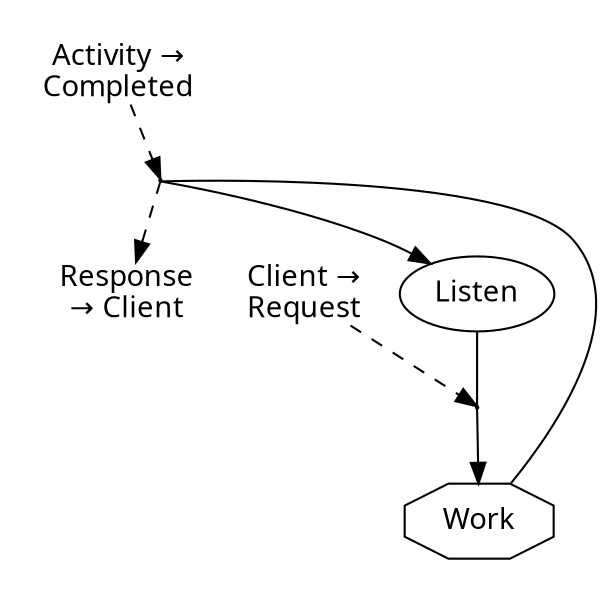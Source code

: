 digraph {
color=white;
graph [ fontname="sans-serif" ];
node [ fontname="sans-serif" ];
edge [ fontname="sans-serif" ];
A_0_false [ label="Listen", shape=ellipse ];
A_1_true [ label="Work", shape=octagon ];
subgraph cluster_0 {
T_0_18446744073709551615 [ shape=point, height=0.015, width=0.015 ];
A_0_false -> T_0_18446744073709551615 [ arrowhead=none, direction=forward ];
T_0_18446744073709551615 -> A_1_true;
D_0_18446744073709551615_1 [ label="Client &#8594;\nRequest", shape=plain ];
D_0_18446744073709551615_1 -> T_0_18446744073709551615 [ color=Black, style=dashed ];
}
subgraph cluster_1 {
T_1_18446744073709551615 [ shape=point, height=0.015, width=0.015 ];
A_1_true -> T_1_18446744073709551615 [ arrowhead=none, direction=forward ];
T_1_18446744073709551615 -> A_0_false;
D_1_18446744073709551615_2 [ label="Activity &#8594;\nCompleted", shape=plain ];
D_1_18446744073709551615_2 -> T_1_18446744073709551615 [ color=Black, style=dashed ];
S_1_18446744073709551615_3 [ label="Response\n&#8594; Client", shape=plain ];
T_1_18446744073709551615 -> S_1_18446744073709551615_3 [ color=Black, style=dashed ];
S_1_18446744073709551615_3 -> A_0_false [ style=invis ];
}
}
